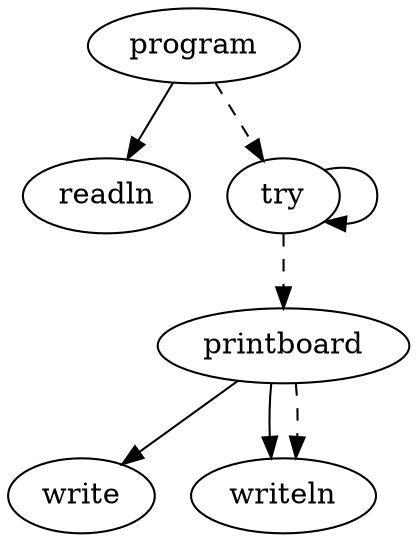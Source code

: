 digraph call_graph {
  program;
  printboard -> write;
  printboard -> writeln;
  printboard -> writeln [ style = dashed ];
  program -> readln;
  program -> try [ style = dashed ];
  try -> printboard [ style = dashed ];
  try -> try;
}
